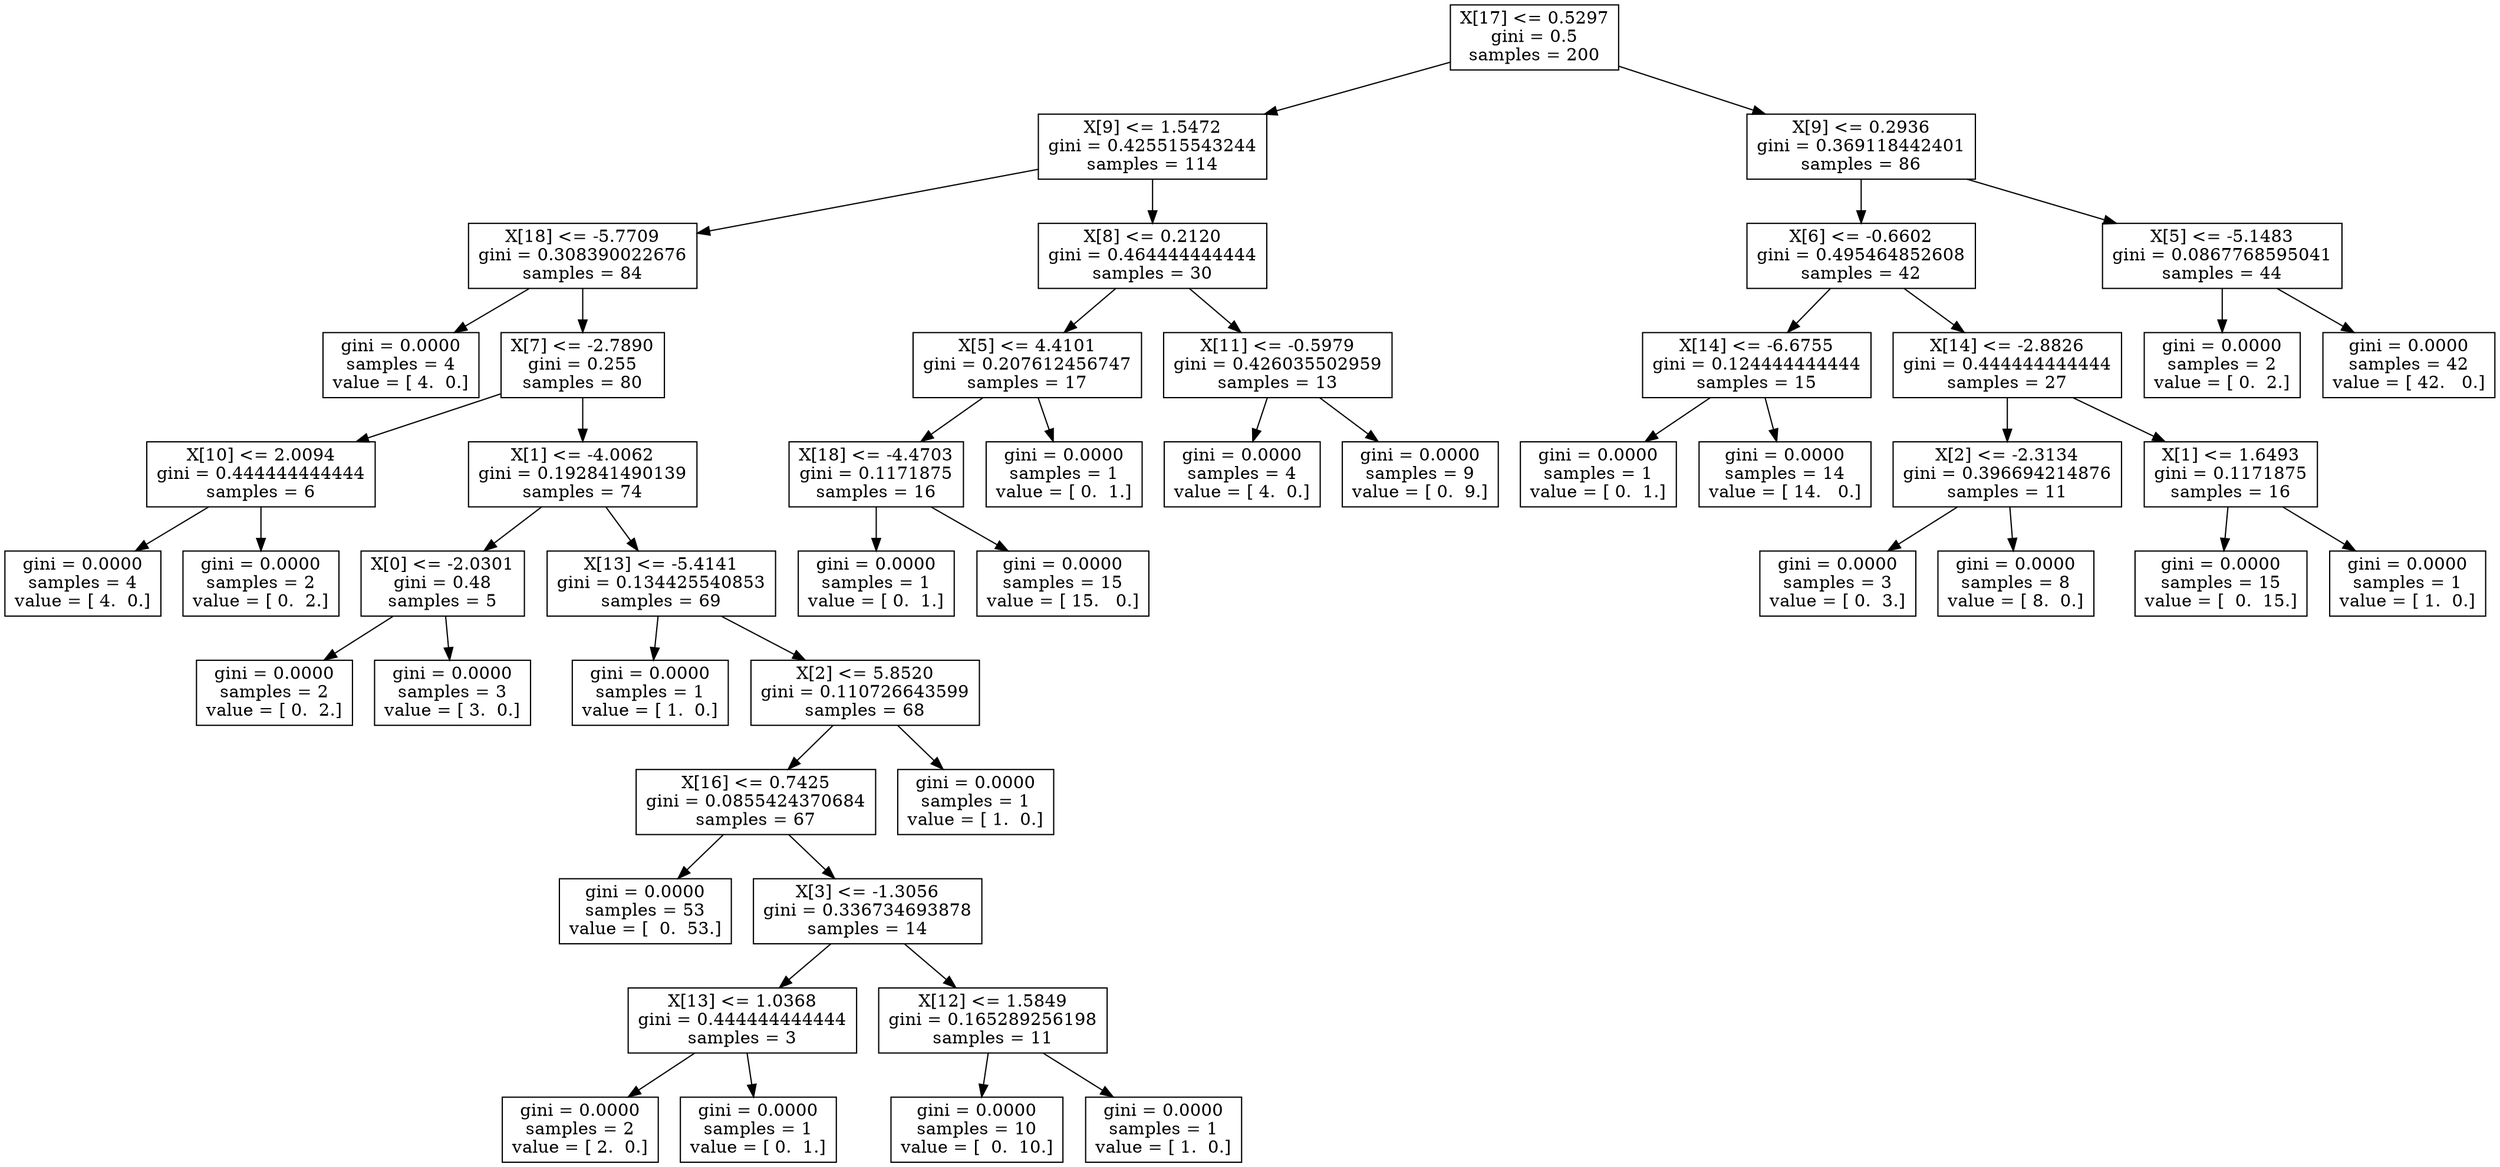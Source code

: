 digraph Tree {
0 [label="X[17] <= 0.5297\ngini = 0.5\nsamples = 200", shape="box"] ;
1 [label="X[9] <= 1.5472\ngini = 0.425515543244\nsamples = 114", shape="box"] ;
0 -> 1 ;
2 [label="X[18] <= -5.7709\ngini = 0.308390022676\nsamples = 84", shape="box"] ;
1 -> 2 ;
3 [label="gini = 0.0000\nsamples = 4\nvalue = [ 4.  0.]", shape="box"] ;
2 -> 3 ;
4 [label="X[7] <= -2.7890\ngini = 0.255\nsamples = 80", shape="box"] ;
2 -> 4 ;
5 [label="X[10] <= 2.0094\ngini = 0.444444444444\nsamples = 6", shape="box"] ;
4 -> 5 ;
6 [label="gini = 0.0000\nsamples = 4\nvalue = [ 4.  0.]", shape="box"] ;
5 -> 6 ;
7 [label="gini = 0.0000\nsamples = 2\nvalue = [ 0.  2.]", shape="box"] ;
5 -> 7 ;
8 [label="X[1] <= -4.0062\ngini = 0.192841490139\nsamples = 74", shape="box"] ;
4 -> 8 ;
9 [label="X[0] <= -2.0301\ngini = 0.48\nsamples = 5", shape="box"] ;
8 -> 9 ;
10 [label="gini = 0.0000\nsamples = 2\nvalue = [ 0.  2.]", shape="box"] ;
9 -> 10 ;
11 [label="gini = 0.0000\nsamples = 3\nvalue = [ 3.  0.]", shape="box"] ;
9 -> 11 ;
12 [label="X[13] <= -5.4141\ngini = 0.134425540853\nsamples = 69", shape="box"] ;
8 -> 12 ;
13 [label="gini = 0.0000\nsamples = 1\nvalue = [ 1.  0.]", shape="box"] ;
12 -> 13 ;
14 [label="X[2] <= 5.8520\ngini = 0.110726643599\nsamples = 68", shape="box"] ;
12 -> 14 ;
15 [label="X[16] <= 0.7425\ngini = 0.0855424370684\nsamples = 67", shape="box"] ;
14 -> 15 ;
16 [label="gini = 0.0000\nsamples = 53\nvalue = [  0.  53.]", shape="box"] ;
15 -> 16 ;
17 [label="X[3] <= -1.3056\ngini = 0.336734693878\nsamples = 14", shape="box"] ;
15 -> 17 ;
18 [label="X[13] <= 1.0368\ngini = 0.444444444444\nsamples = 3", shape="box"] ;
17 -> 18 ;
19 [label="gini = 0.0000\nsamples = 2\nvalue = [ 2.  0.]", shape="box"] ;
18 -> 19 ;
20 [label="gini = 0.0000\nsamples = 1\nvalue = [ 0.  1.]", shape="box"] ;
18 -> 20 ;
21 [label="X[12] <= 1.5849\ngini = 0.165289256198\nsamples = 11", shape="box"] ;
17 -> 21 ;
22 [label="gini = 0.0000\nsamples = 10\nvalue = [  0.  10.]", shape="box"] ;
21 -> 22 ;
23 [label="gini = 0.0000\nsamples = 1\nvalue = [ 1.  0.]", shape="box"] ;
21 -> 23 ;
24 [label="gini = 0.0000\nsamples = 1\nvalue = [ 1.  0.]", shape="box"] ;
14 -> 24 ;
25 [label="X[8] <= 0.2120\ngini = 0.464444444444\nsamples = 30", shape="box"] ;
1 -> 25 ;
26 [label="X[5] <= 4.4101\ngini = 0.207612456747\nsamples = 17", shape="box"] ;
25 -> 26 ;
27 [label="X[18] <= -4.4703\ngini = 0.1171875\nsamples = 16", shape="box"] ;
26 -> 27 ;
28 [label="gini = 0.0000\nsamples = 1\nvalue = [ 0.  1.]", shape="box"] ;
27 -> 28 ;
29 [label="gini = 0.0000\nsamples = 15\nvalue = [ 15.   0.]", shape="box"] ;
27 -> 29 ;
30 [label="gini = 0.0000\nsamples = 1\nvalue = [ 0.  1.]", shape="box"] ;
26 -> 30 ;
31 [label="X[11] <= -0.5979\ngini = 0.426035502959\nsamples = 13", shape="box"] ;
25 -> 31 ;
32 [label="gini = 0.0000\nsamples = 4\nvalue = [ 4.  0.]", shape="box"] ;
31 -> 32 ;
33 [label="gini = 0.0000\nsamples = 9\nvalue = [ 0.  9.]", shape="box"] ;
31 -> 33 ;
34 [label="X[9] <= 0.2936\ngini = 0.369118442401\nsamples = 86", shape="box"] ;
0 -> 34 ;
35 [label="X[6] <= -0.6602\ngini = 0.495464852608\nsamples = 42", shape="box"] ;
34 -> 35 ;
36 [label="X[14] <= -6.6755\ngini = 0.124444444444\nsamples = 15", shape="box"] ;
35 -> 36 ;
37 [label="gini = 0.0000\nsamples = 1\nvalue = [ 0.  1.]", shape="box"] ;
36 -> 37 ;
38 [label="gini = 0.0000\nsamples = 14\nvalue = [ 14.   0.]", shape="box"] ;
36 -> 38 ;
39 [label="X[14] <= -2.8826\ngini = 0.444444444444\nsamples = 27", shape="box"] ;
35 -> 39 ;
40 [label="X[2] <= -2.3134\ngini = 0.396694214876\nsamples = 11", shape="box"] ;
39 -> 40 ;
41 [label="gini = 0.0000\nsamples = 3\nvalue = [ 0.  3.]", shape="box"] ;
40 -> 41 ;
42 [label="gini = 0.0000\nsamples = 8\nvalue = [ 8.  0.]", shape="box"] ;
40 -> 42 ;
43 [label="X[1] <= 1.6493\ngini = 0.1171875\nsamples = 16", shape="box"] ;
39 -> 43 ;
44 [label="gini = 0.0000\nsamples = 15\nvalue = [  0.  15.]", shape="box"] ;
43 -> 44 ;
45 [label="gini = 0.0000\nsamples = 1\nvalue = [ 1.  0.]", shape="box"] ;
43 -> 45 ;
46 [label="X[5] <= -5.1483\ngini = 0.0867768595041\nsamples = 44", shape="box"] ;
34 -> 46 ;
47 [label="gini = 0.0000\nsamples = 2\nvalue = [ 0.  2.]", shape="box"] ;
46 -> 47 ;
48 [label="gini = 0.0000\nsamples = 42\nvalue = [ 42.   0.]", shape="box"] ;
46 -> 48 ;
}